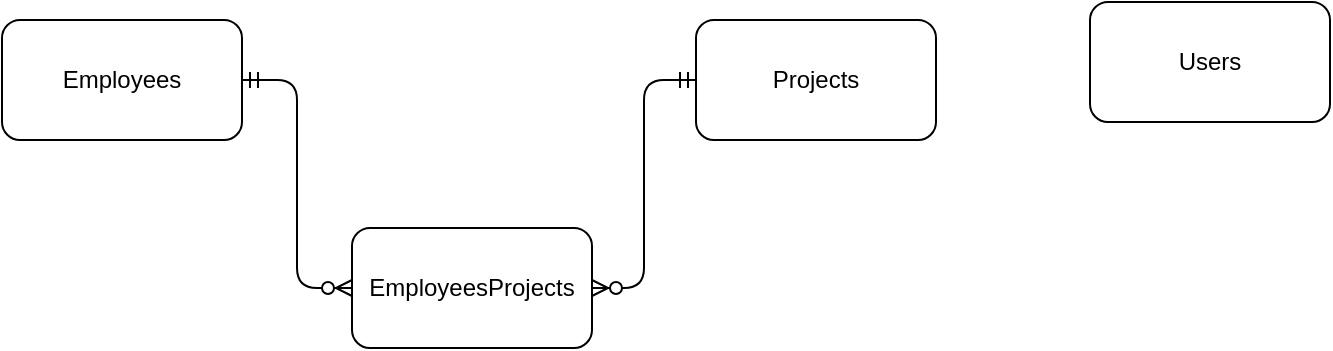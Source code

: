 <mxfile>
    <diagram id="rE4VOixaCTDtdCGmsKO4" name="Page-1">
        <mxGraphModel dx="760" dy="472" grid="0" gridSize="10" guides="1" tooltips="1" connect="1" arrows="1" fold="1" page="1" pageScale="1" pageWidth="827" pageHeight="1169" math="0" shadow="0">
            <root>
                <mxCell id="0"/>
                <mxCell id="1" parent="0"/>
                <mxCell id="2" value="Employees" style="rounded=1;whiteSpace=wrap;html=1;" parent="1" vertex="1">
                    <mxGeometry x="27" y="116" width="120" height="60" as="geometry"/>
                </mxCell>
                <mxCell id="3" value="Projects" style="rounded=1;whiteSpace=wrap;html=1;" parent="1" vertex="1">
                    <mxGeometry x="374" y="116" width="120" height="60" as="geometry"/>
                </mxCell>
                <mxCell id="4" value="Users" style="rounded=1;whiteSpace=wrap;html=1;" parent="1" vertex="1">
                    <mxGeometry x="571" y="107" width="120" height="60" as="geometry"/>
                </mxCell>
                <mxCell id="5" value="EmployeesProjects" style="rounded=1;whiteSpace=wrap;html=1;" vertex="1" parent="1">
                    <mxGeometry x="202" y="220" width="120" height="60" as="geometry"/>
                </mxCell>
                <mxCell id="8" value="" style="edgeStyle=elbowEdgeStyle;fontSize=12;html=1;endArrow=ERzeroToMany;startArrow=ERmandOne;" edge="1" parent="1" source="2" target="5">
                    <mxGeometry width="100" height="100" relative="1" as="geometry">
                        <mxPoint x="339" y="295" as="sourcePoint"/>
                        <mxPoint x="439" y="195" as="targetPoint"/>
                    </mxGeometry>
                </mxCell>
                <mxCell id="9" value="" style="edgeStyle=elbowEdgeStyle;fontSize=12;html=1;endArrow=ERzeroToMany;startArrow=ERmandOne;" edge="1" parent="1" source="3" target="5">
                    <mxGeometry width="100" height="100" relative="1" as="geometry">
                        <mxPoint x="157" y="156" as="sourcePoint"/>
                        <mxPoint x="212" y="260" as="targetPoint"/>
                    </mxGeometry>
                </mxCell>
            </root>
        </mxGraphModel>
    </diagram>
</mxfile>